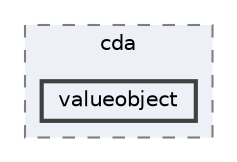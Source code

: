 digraph "repository/isd/src/main/java/com/sterlite/cal/isd/cda/valueobject"
{
 // LATEX_PDF_SIZE
  bgcolor="transparent";
  edge [fontname=Helvetica,fontsize=10,labelfontname=Helvetica,labelfontsize=10];
  node [fontname=Helvetica,fontsize=10,shape=box,height=0.2,width=0.4];
  compound=true
  subgraph clusterdir_9cd97d7a3c6b5bdd085a22036224347d {
    graph [ bgcolor="#edf0f7", pencolor="grey50", label="cda", fontname=Helvetica,fontsize=10 style="filled,dashed", URL="dir_9cd97d7a3c6b5bdd085a22036224347d.html",tooltip=""]
  dir_e437090fa92379c3bf5cd85e91e987c5 [label="valueobject", fillcolor="#edf0f7", color="grey25", style="filled,bold", URL="dir_e437090fa92379c3bf5cd85e91e987c5.html",tooltip=""];
  }
}
